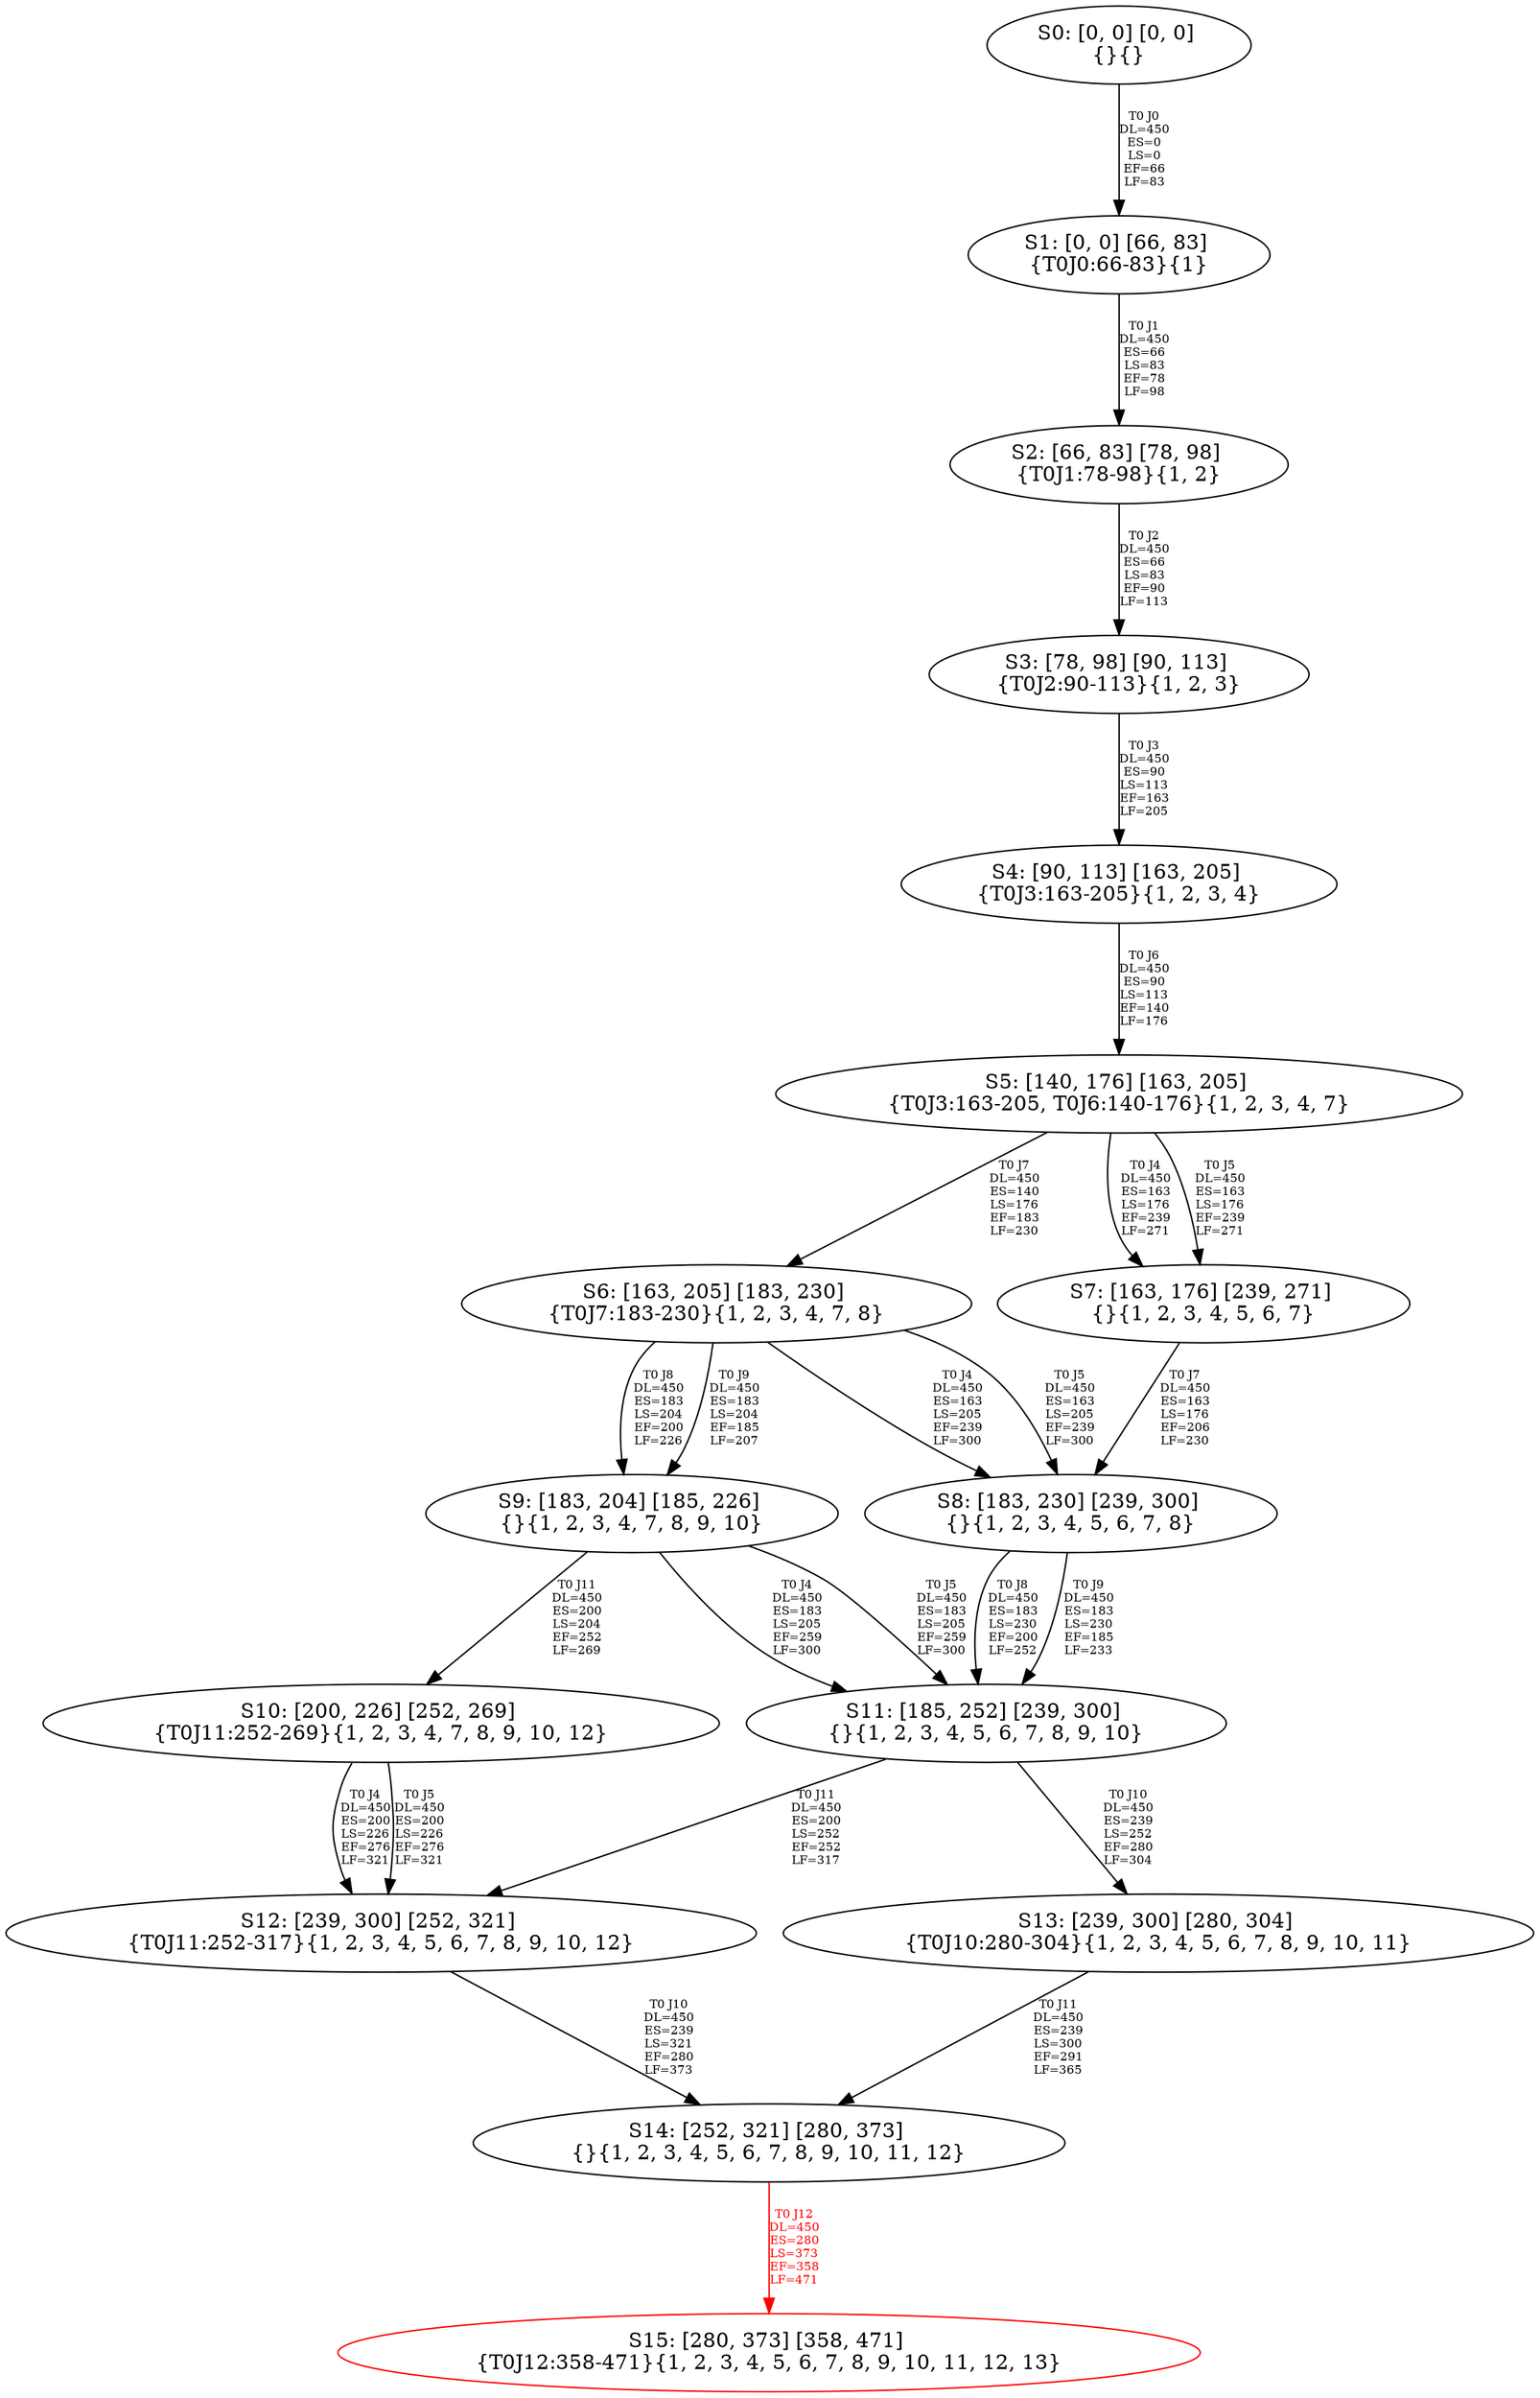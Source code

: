 digraph {
	S0[label="S0: [0, 0] [0, 0] \n{}{}"];
	S1[label="S1: [0, 0] [66, 83] \n{T0J0:66-83}{1}"];
	S2[label="S2: [66, 83] [78, 98] \n{T0J1:78-98}{1, 2}"];
	S3[label="S3: [78, 98] [90, 113] \n{T0J2:90-113}{1, 2, 3}"];
	S4[label="S4: [90, 113] [163, 205] \n{T0J3:163-205}{1, 2, 3, 4}"];
	S5[label="S5: [140, 176] [163, 205] \n{T0J3:163-205, T0J6:140-176}{1, 2, 3, 4, 7}"];
	S6[label="S6: [163, 205] [183, 230] \n{T0J7:183-230}{1, 2, 3, 4, 7, 8}"];
	S7[label="S7: [163, 176] [239, 271] \n{}{1, 2, 3, 4, 5, 6, 7}"];
	S8[label="S8: [183, 230] [239, 300] \n{}{1, 2, 3, 4, 5, 6, 7, 8}"];
	S9[label="S9: [183, 204] [185, 226] \n{}{1, 2, 3, 4, 7, 8, 9, 10}"];
	S10[label="S10: [200, 226] [252, 269] \n{T0J11:252-269}{1, 2, 3, 4, 7, 8, 9, 10, 12}"];
	S11[label="S11: [185, 252] [239, 300] \n{}{1, 2, 3, 4, 5, 6, 7, 8, 9, 10}"];
	S12[label="S12: [239, 300] [252, 321] \n{T0J11:252-317}{1, 2, 3, 4, 5, 6, 7, 8, 9, 10, 12}"];
	S13[label="S13: [239, 300] [280, 304] \n{T0J10:280-304}{1, 2, 3, 4, 5, 6, 7, 8, 9, 10, 11}"];
	S14[label="S14: [252, 321] [280, 373] \n{}{1, 2, 3, 4, 5, 6, 7, 8, 9, 10, 11, 12}"];
	S15[label="S15: [280, 373] [358, 471] \n{T0J12:358-471}{1, 2, 3, 4, 5, 6, 7, 8, 9, 10, 11, 12, 13}"];
	S0 -> S1[label="T0 J0\nDL=450\nES=0\nLS=0\nEF=66\nLF=83",fontsize=8];
	S1 -> S2[label="T0 J1\nDL=450\nES=66\nLS=83\nEF=78\nLF=98",fontsize=8];
	S2 -> S3[label="T0 J2\nDL=450\nES=66\nLS=83\nEF=90\nLF=113",fontsize=8];
	S3 -> S4[label="T0 J3\nDL=450\nES=90\nLS=113\nEF=163\nLF=205",fontsize=8];
	S4 -> S5[label="T0 J6\nDL=450\nES=90\nLS=113\nEF=140\nLF=176",fontsize=8];
	S5 -> S7[label="T0 J4\nDL=450\nES=163\nLS=176\nEF=239\nLF=271",fontsize=8];
	S5 -> S7[label="T0 J5\nDL=450\nES=163\nLS=176\nEF=239\nLF=271",fontsize=8];
	S5 -> S6[label="T0 J7\nDL=450\nES=140\nLS=176\nEF=183\nLF=230",fontsize=8];
	S6 -> S8[label="T0 J4\nDL=450\nES=163\nLS=205\nEF=239\nLF=300",fontsize=8];
	S6 -> S8[label="T0 J5\nDL=450\nES=163\nLS=205\nEF=239\nLF=300",fontsize=8];
	S6 -> S9[label="T0 J8\nDL=450\nES=183\nLS=204\nEF=200\nLF=226",fontsize=8];
	S6 -> S9[label="T0 J9\nDL=450\nES=183\nLS=204\nEF=185\nLF=207",fontsize=8];
	S7 -> S8[label="T0 J7\nDL=450\nES=163\nLS=176\nEF=206\nLF=230",fontsize=8];
	S8 -> S11[label="T0 J8\nDL=450\nES=183\nLS=230\nEF=200\nLF=252",fontsize=8];
	S8 -> S11[label="T0 J9\nDL=450\nES=183\nLS=230\nEF=185\nLF=233",fontsize=8];
	S9 -> S11[label="T0 J4\nDL=450\nES=183\nLS=205\nEF=259\nLF=300",fontsize=8];
	S9 -> S11[label="T0 J5\nDL=450\nES=183\nLS=205\nEF=259\nLF=300",fontsize=8];
	S9 -> S10[label="T0 J11\nDL=450\nES=200\nLS=204\nEF=252\nLF=269",fontsize=8];
	S10 -> S12[label="T0 J4\nDL=450\nES=200\nLS=226\nEF=276\nLF=321",fontsize=8];
	S10 -> S12[label="T0 J5\nDL=450\nES=200\nLS=226\nEF=276\nLF=321",fontsize=8];
	S11 -> S13[label="T0 J10\nDL=450\nES=239\nLS=252\nEF=280\nLF=304",fontsize=8];
	S11 -> S12[label="T0 J11\nDL=450\nES=200\nLS=252\nEF=252\nLF=317",fontsize=8];
	S12 -> S14[label="T0 J10\nDL=450\nES=239\nLS=321\nEF=280\nLF=373",fontsize=8];
	S13 -> S14[label="T0 J11\nDL=450\nES=239\nLS=300\nEF=291\nLF=365",fontsize=8];
	S14 -> S15[label="T0 J12\nDL=450\nES=280\nLS=373\nEF=358\nLF=471",color=Red,fontcolor=Red,fontsize=8];
S15[color=Red];
}
